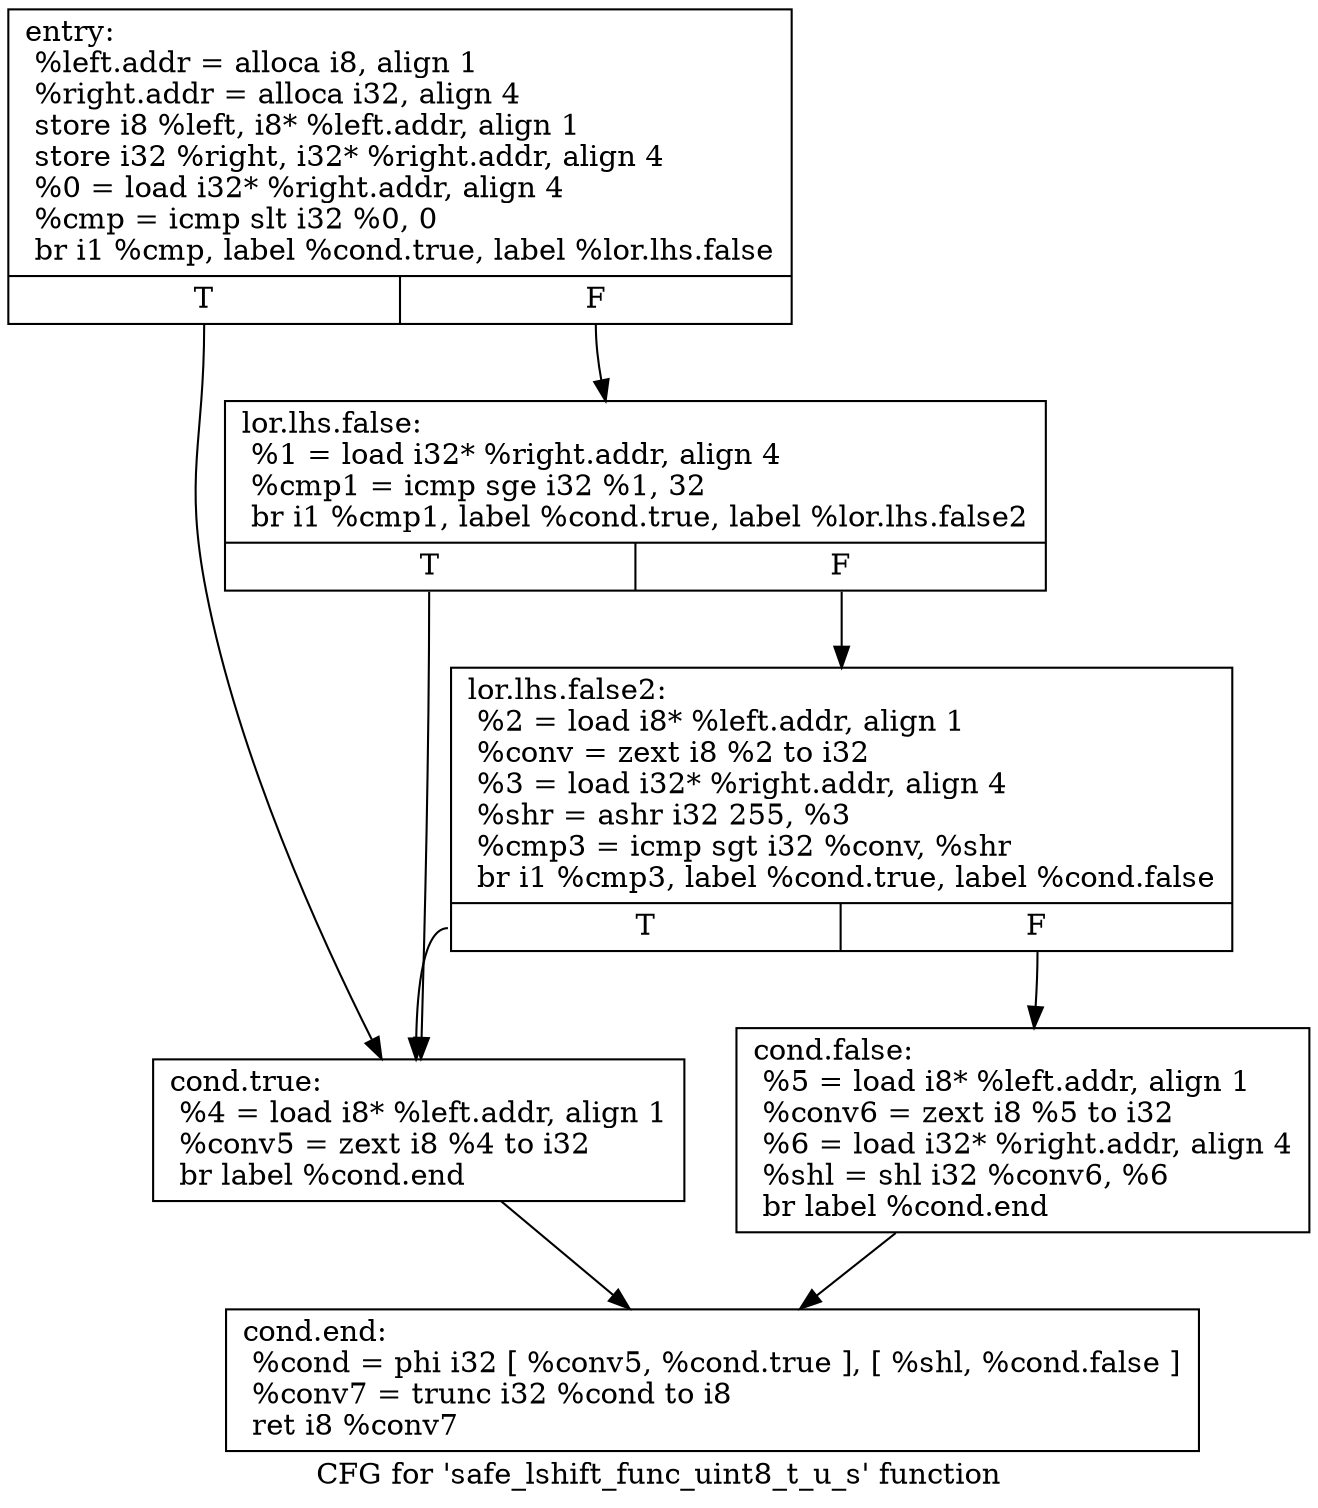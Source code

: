 digraph "CFG for 'safe_lshift_func_uint8_t_u_s' function" {
	label="CFG for 'safe_lshift_func_uint8_t_u_s' function";

	Node0xb3dc5f0 [shape=record,label="{entry:\l  %left.addr = alloca i8, align 1\l  %right.addr = alloca i32, align 4\l  store i8 %left, i8* %left.addr, align 1\l  store i32 %right, i32* %right.addr, align 4\l  %0 = load i32* %right.addr, align 4\l  %cmp = icmp slt i32 %0, 0\l  br i1 %cmp, label %cond.true, label %lor.lhs.false\l|{<s0>T|<s1>F}}"];
	Node0xb3dc5f0:s0 -> Node0xb3dc680;
	Node0xb3dc5f0:s1 -> Node0xb3dc620;
	Node0xb3dc620 [shape=record,label="{lor.lhs.false:                                    \l  %1 = load i32* %right.addr, align 4\l  %cmp1 = icmp sge i32 %1, 32\l  br i1 %cmp1, label %cond.true, label %lor.lhs.false2\l|{<s0>T|<s1>F}}"];
	Node0xb3dc620:s0 -> Node0xb3dc680;
	Node0xb3dc620:s1 -> Node0xb3dc650;
	Node0xb3dc650 [shape=record,label="{lor.lhs.false2:                                   \l  %2 = load i8* %left.addr, align 1\l  %conv = zext i8 %2 to i32\l  %3 = load i32* %right.addr, align 4\l  %shr = ashr i32 255, %3\l  %cmp3 = icmp sgt i32 %conv, %shr\l  br i1 %cmp3, label %cond.true, label %cond.false\l|{<s0>T|<s1>F}}"];
	Node0xb3dc650:s0 -> Node0xb3dc680;
	Node0xb3dc650:s1 -> Node0xb3dc6b0;
	Node0xb3dc680 [shape=record,label="{cond.true:                                        \l  %4 = load i8* %left.addr, align 1\l  %conv5 = zext i8 %4 to i32\l  br label %cond.end\l}"];
	Node0xb3dc680 -> Node0xb3dc6e0;
	Node0xb3dc6b0 [shape=record,label="{cond.false:                                       \l  %5 = load i8* %left.addr, align 1\l  %conv6 = zext i8 %5 to i32\l  %6 = load i32* %right.addr, align 4\l  %shl = shl i32 %conv6, %6\l  br label %cond.end\l}"];
	Node0xb3dc6b0 -> Node0xb3dc6e0;
	Node0xb3dc6e0 [shape=record,label="{cond.end:                                         \l  %cond = phi i32 [ %conv5, %cond.true ], [ %shl, %cond.false ]\l  %conv7 = trunc i32 %cond to i8\l  ret i8 %conv7\l}"];
}
